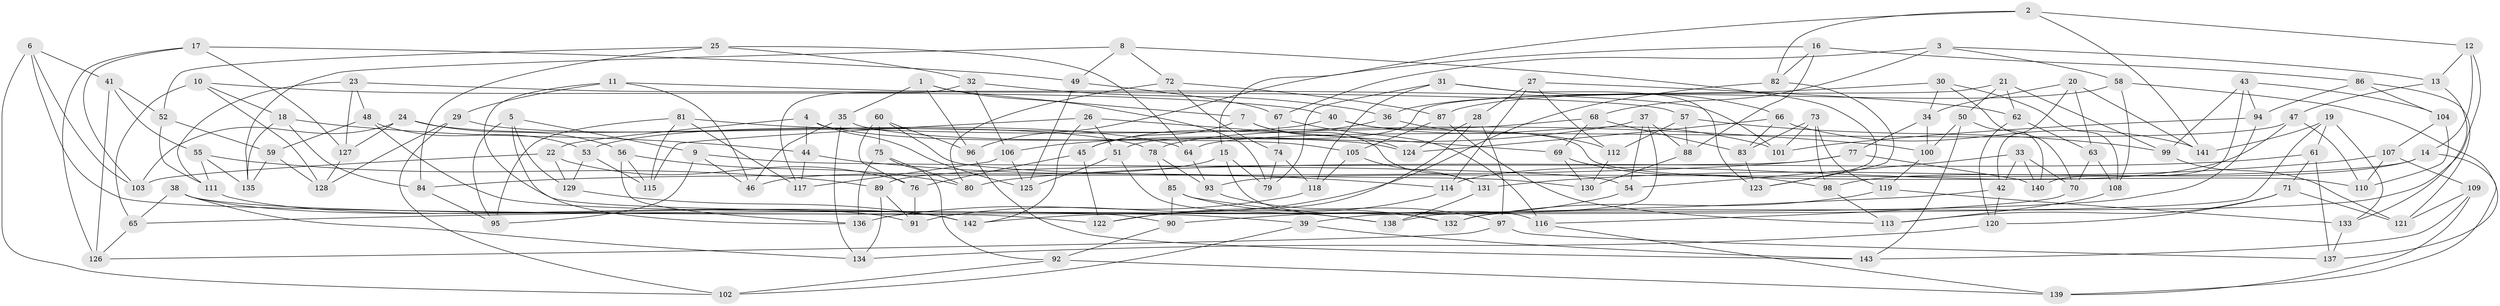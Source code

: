 // coarse degree distribution, {4: 0.4842105263157895, 6: 0.43157894736842106, 3: 0.010526315789473684, 5: 0.07368421052631578}
// Generated by graph-tools (version 1.1) at 2025/24/03/03/25 07:24:29]
// undirected, 143 vertices, 286 edges
graph export_dot {
graph [start="1"]
  node [color=gray90,style=filled];
  1;
  2;
  3;
  4;
  5;
  6;
  7;
  8;
  9;
  10;
  11;
  12;
  13;
  14;
  15;
  16;
  17;
  18;
  19;
  20;
  21;
  22;
  23;
  24;
  25;
  26;
  27;
  28;
  29;
  30;
  31;
  32;
  33;
  34;
  35;
  36;
  37;
  38;
  39;
  40;
  41;
  42;
  43;
  44;
  45;
  46;
  47;
  48;
  49;
  50;
  51;
  52;
  53;
  54;
  55;
  56;
  57;
  58;
  59;
  60;
  61;
  62;
  63;
  64;
  65;
  66;
  67;
  68;
  69;
  70;
  71;
  72;
  73;
  74;
  75;
  76;
  77;
  78;
  79;
  80;
  81;
  82;
  83;
  84;
  85;
  86;
  87;
  88;
  89;
  90;
  91;
  92;
  93;
  94;
  95;
  96;
  97;
  98;
  99;
  100;
  101;
  102;
  103;
  104;
  105;
  106;
  107;
  108;
  109;
  110;
  111;
  112;
  113;
  114;
  115;
  116;
  117;
  118;
  119;
  120;
  121;
  122;
  123;
  124;
  125;
  126;
  127;
  128;
  129;
  130;
  131;
  132;
  133;
  134;
  135;
  136;
  137;
  138;
  139;
  140;
  141;
  142;
  143;
  1 -- 79;
  1 -- 7;
  1 -- 96;
  1 -- 35;
  2 -- 12;
  2 -- 15;
  2 -- 82;
  2 -- 141;
  3 -- 67;
  3 -- 58;
  3 -- 13;
  3 -- 68;
  4 -- 44;
  4 -- 22;
  4 -- 124;
  4 -- 125;
  5 -- 129;
  5 -- 136;
  5 -- 95;
  5 -- 9;
  6 -- 122;
  6 -- 102;
  6 -- 41;
  6 -- 103;
  7 -- 45;
  7 -- 124;
  7 -- 131;
  8 -- 72;
  8 -- 123;
  8 -- 49;
  8 -- 135;
  9 -- 54;
  9 -- 95;
  9 -- 46;
  10 -- 65;
  10 -- 128;
  10 -- 18;
  10 -- 40;
  11 -- 132;
  11 -- 29;
  11 -- 101;
  11 -- 46;
  12 -- 14;
  12 -- 132;
  12 -- 13;
  13 -- 133;
  13 -- 47;
  14 -- 139;
  14 -- 98;
  14 -- 93;
  15 -- 79;
  15 -- 46;
  15 -- 116;
  16 -- 88;
  16 -- 96;
  16 -- 82;
  16 -- 86;
  17 -- 49;
  17 -- 103;
  17 -- 126;
  17 -- 127;
  18 -- 135;
  18 -- 84;
  18 -- 44;
  19 -- 133;
  19 -- 39;
  19 -- 141;
  19 -- 61;
  20 -- 34;
  20 -- 63;
  20 -- 42;
  20 -- 141;
  21 -- 51;
  21 -- 99;
  21 -- 62;
  21 -- 50;
  22 -- 103;
  22 -- 129;
  22 -- 76;
  23 -- 57;
  23 -- 111;
  23 -- 48;
  23 -- 127;
  24 -- 103;
  24 -- 127;
  24 -- 64;
  24 -- 56;
  25 -- 52;
  25 -- 64;
  25 -- 84;
  25 -- 32;
  26 -- 69;
  26 -- 51;
  26 -- 115;
  26 -- 142;
  27 -- 28;
  27 -- 112;
  27 -- 62;
  27 -- 114;
  28 -- 97;
  28 -- 122;
  28 -- 124;
  29 -- 102;
  29 -- 78;
  29 -- 128;
  30 -- 108;
  30 -- 70;
  30 -- 36;
  30 -- 34;
  31 -- 118;
  31 -- 79;
  31 -- 123;
  31 -- 66;
  32 -- 106;
  32 -- 36;
  32 -- 117;
  33 -- 54;
  33 -- 140;
  33 -- 70;
  33 -- 42;
  34 -- 77;
  34 -- 100;
  35 -- 134;
  35 -- 105;
  35 -- 46;
  36 -- 45;
  36 -- 112;
  37 -- 88;
  37 -- 106;
  37 -- 54;
  37 -- 138;
  38 -- 65;
  38 -- 91;
  38 -- 39;
  38 -- 134;
  39 -- 102;
  39 -- 143;
  40 -- 101;
  40 -- 110;
  40 -- 53;
  41 -- 55;
  41 -- 52;
  41 -- 126;
  42 -- 65;
  42 -- 120;
  43 -- 140;
  43 -- 94;
  43 -- 104;
  43 -- 99;
  44 -- 114;
  44 -- 117;
  45 -- 122;
  45 -- 76;
  47 -- 114;
  47 -- 110;
  47 -- 64;
  48 -- 53;
  48 -- 59;
  48 -- 90;
  49 -- 67;
  49 -- 125;
  50 -- 140;
  50 -- 100;
  50 -- 143;
  51 -- 125;
  51 -- 138;
  52 -- 59;
  52 -- 111;
  53 -- 129;
  53 -- 115;
  54 -- 90;
  55 -- 89;
  55 -- 135;
  55 -- 111;
  56 -- 80;
  56 -- 136;
  56 -- 115;
  57 -- 88;
  57 -- 99;
  57 -- 112;
  58 -- 108;
  58 -- 137;
  58 -- 87;
  59 -- 135;
  59 -- 128;
  60 -- 75;
  60 -- 76;
  60 -- 96;
  60 -- 130;
  61 -- 137;
  61 -- 80;
  61 -- 71;
  62 -- 63;
  62 -- 120;
  63 -- 108;
  63 -- 70;
  64 -- 93;
  65 -- 126;
  66 -- 124;
  66 -- 141;
  66 -- 83;
  67 -- 116;
  67 -- 74;
  68 -- 78;
  68 -- 83;
  68 -- 69;
  69 -- 130;
  69 -- 98;
  70 -- 116;
  71 -- 120;
  71 -- 113;
  71 -- 121;
  72 -- 80;
  72 -- 74;
  72 -- 87;
  73 -- 101;
  73 -- 98;
  73 -- 83;
  73 -- 119;
  74 -- 79;
  74 -- 118;
  75 -- 92;
  75 -- 136;
  75 -- 80;
  76 -- 91;
  77 -- 89;
  77 -- 140;
  77 -- 84;
  78 -- 85;
  78 -- 93;
  81 -- 117;
  81 -- 95;
  81 -- 100;
  81 -- 115;
  82 -- 123;
  82 -- 91;
  83 -- 123;
  84 -- 95;
  85 -- 138;
  85 -- 132;
  85 -- 90;
  86 -- 104;
  86 -- 121;
  86 -- 94;
  87 -- 105;
  87 -- 113;
  88 -- 130;
  89 -- 134;
  89 -- 91;
  90 -- 92;
  92 -- 139;
  92 -- 102;
  93 -- 97;
  94 -- 142;
  94 -- 101;
  96 -- 143;
  97 -- 126;
  97 -- 137;
  98 -- 113;
  99 -- 121;
  100 -- 119;
  104 -- 107;
  104 -- 110;
  105 -- 118;
  105 -- 131;
  106 -- 125;
  106 -- 117;
  107 -- 110;
  107 -- 109;
  107 -- 131;
  108 -- 113;
  109 -- 143;
  109 -- 121;
  109 -- 139;
  111 -- 142;
  112 -- 130;
  114 -- 122;
  116 -- 139;
  118 -- 136;
  119 -- 132;
  119 -- 133;
  120 -- 134;
  127 -- 128;
  129 -- 142;
  131 -- 138;
  133 -- 137;
}
